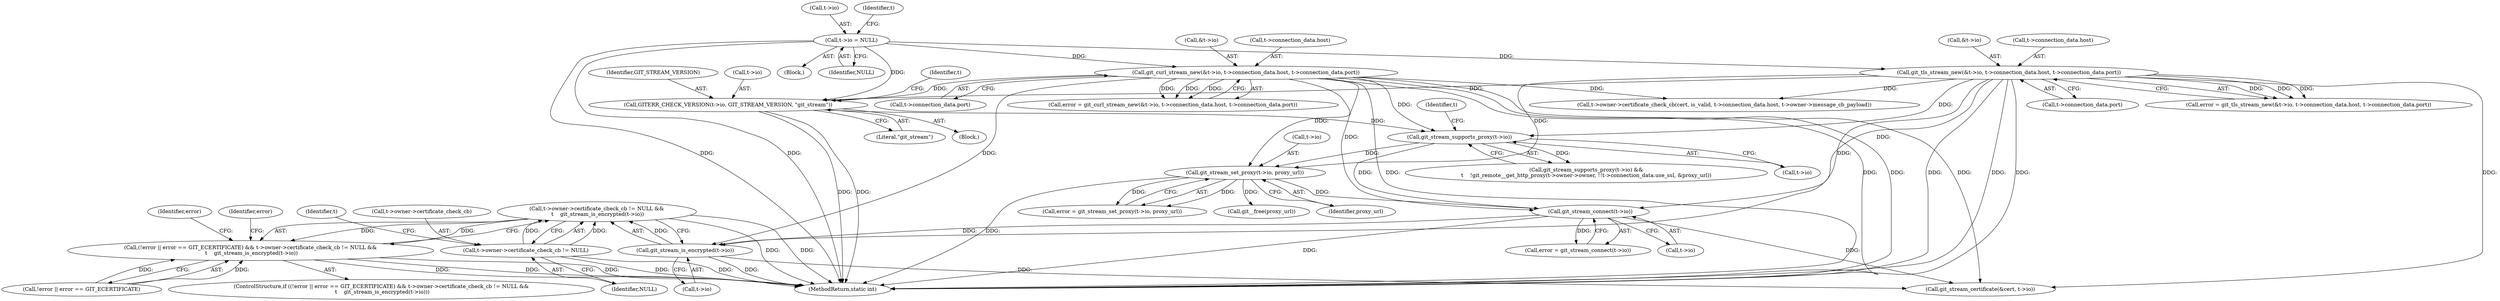 digraph "0_libgit2_b5c6a1b407b7f8b952bded2789593b68b1876211@API" {
"1000251" [label="(Call,t->owner->certificate_check_cb != NULL &&\n \t    git_stream_is_encrypted(t->io))"];
"1000252" [label="(Call,t->owner->certificate_check_cb != NULL)"];
"1000259" [label="(Call,git_stream_is_encrypted(t->io))"];
"1000239" [label="(Call,git_stream_connect(t->io))"];
"1000224" [label="(Call,git_stream_set_proxy(t->io, proxy_url))"];
"1000153" [label="(Call,git_tls_stream_new(&t->io, t->connection_data.host, t->connection_data.port))"];
"1000134" [label="(Call,t->io = NULL)"];
"1000172" [label="(Call,git_curl_stream_new(&t->io, t->connection_data.host, t->connection_data.port))"];
"1000201" [label="(Call,git_stream_supports_proxy(t->io))"];
"1000193" [label="(Call,GITERR_CHECK_VERSION(t->io, GIT_STREAM_VERSION, \"git_stream\"))"];
"1000244" [label="(Call,(!error || error == GIT_ECERTIFICATE) && t->owner->certificate_check_cb != NULL &&\n \t    git_stream_is_encrypted(t->io))"];
"1000270" [label="(Call,git_stream_certificate(&cert, t->io))"];
"1000203" [label="(Identifier,t)"];
"1000172" [label="(Call,git_curl_stream_new(&t->io, t->connection_data.host, t->connection_data.port))"];
"1000326" [label="(MethodReturn,static int)"];
"1000240" [label="(Call,t->io)"];
"1000209" [label="(Identifier,t)"];
"1000193" [label="(Call,GITERR_CHECK_VERSION(t->io, GIT_STREAM_VERSION, \"git_stream\"))"];
"1000224" [label="(Call,git_stream_set_proxy(t->io, proxy_url))"];
"1000222" [label="(Call,error = git_stream_set_proxy(t->io, proxy_url))"];
"1000287" [label="(Call,t->owner->certificate_check_cb(cert, is_valid, t->connection_data.host, t->owner->message_cb_payload))"];
"1000237" [label="(Call,error = git_stream_connect(t->io))"];
"1000170" [label="(Call,error = git_curl_stream_new(&t->io, t->connection_data.host, t->connection_data.port))"];
"1000258" [label="(Identifier,NULL)"];
"1000315" [label="(Identifier,error)"];
"1000244" [label="(Call,(!error || error == GIT_ECERTIFICATE) && t->owner->certificate_check_cb != NULL &&\n \t    git_stream_is_encrypted(t->io))"];
"1000197" [label="(Identifier,GIT_STREAM_VERSION)"];
"1000163" [label="(Call,t->connection_data.port)"];
"1000245" [label="(Call,!error || error == GIT_ECERTIFICATE)"];
"1000269" [label="(Identifier,error)"];
"1000177" [label="(Call,t->connection_data.host)"];
"1000261" [label="(Identifier,t)"];
"1000134" [label="(Call,t->io = NULL)"];
"1000243" [label="(ControlStructure,if ((!error || error == GIT_ECERTIFICATE) && t->owner->certificate_check_cb != NULL &&\n \t    git_stream_is_encrypted(t->io)))"];
"1000253" [label="(Call,t->owner->certificate_check_cb)"];
"1000194" [label="(Call,t->io)"];
"1000125" [label="(Block,)"];
"1000198" [label="(Literal,\"git_stream\")"];
"1000138" [label="(Identifier,NULL)"];
"1000252" [label="(Call,t->owner->certificate_check_cb != NULL)"];
"1000135" [label="(Call,t->io)"];
"1000229" [label="(Call,git__free(proxy_url))"];
"1000225" [label="(Call,t->io)"];
"1000259" [label="(Call,git_stream_is_encrypted(t->io))"];
"1000158" [label="(Call,t->connection_data.host)"];
"1000153" [label="(Call,git_tls_stream_new(&t->io, t->connection_data.host, t->connection_data.port))"];
"1000173" [label="(Call,&t->io)"];
"1000251" [label="(Call,t->owner->certificate_check_cb != NULL &&\n \t    git_stream_is_encrypted(t->io))"];
"1000239" [label="(Call,git_stream_connect(t->io))"];
"1000151" [label="(Call,error = git_tls_stream_new(&t->io, t->connection_data.host, t->connection_data.port))"];
"1000141" [label="(Identifier,t)"];
"1000260" [label="(Call,t->io)"];
"1000182" [label="(Call,t->connection_data.port)"];
"1000202" [label="(Call,t->io)"];
"1000201" [label="(Call,git_stream_supports_proxy(t->io))"];
"1000154" [label="(Call,&t->io)"];
"1000200" [label="(Call,git_stream_supports_proxy(t->io) &&\n\t    !git_remote__get_http_proxy(t->owner->owner, !!t->connection_data.use_ssl, &proxy_url))"];
"1000102" [label="(Block,)"];
"1000228" [label="(Identifier,proxy_url)"];
"1000251" -> "1000244"  [label="AST: "];
"1000251" -> "1000252"  [label="CFG: "];
"1000251" -> "1000259"  [label="CFG: "];
"1000252" -> "1000251"  [label="AST: "];
"1000259" -> "1000251"  [label="AST: "];
"1000244" -> "1000251"  [label="CFG: "];
"1000251" -> "1000326"  [label="DDG: "];
"1000251" -> "1000326"  [label="DDG: "];
"1000251" -> "1000244"  [label="DDG: "];
"1000251" -> "1000244"  [label="DDG: "];
"1000252" -> "1000251"  [label="DDG: "];
"1000252" -> "1000251"  [label="DDG: "];
"1000259" -> "1000251"  [label="DDG: "];
"1000252" -> "1000258"  [label="CFG: "];
"1000253" -> "1000252"  [label="AST: "];
"1000258" -> "1000252"  [label="AST: "];
"1000261" -> "1000252"  [label="CFG: "];
"1000252" -> "1000326"  [label="DDG: "];
"1000252" -> "1000326"  [label="DDG: "];
"1000259" -> "1000260"  [label="CFG: "];
"1000260" -> "1000259"  [label="AST: "];
"1000259" -> "1000326"  [label="DDG: "];
"1000239" -> "1000259"  [label="DDG: "];
"1000153" -> "1000259"  [label="DDG: "];
"1000172" -> "1000259"  [label="DDG: "];
"1000259" -> "1000270"  [label="DDG: "];
"1000239" -> "1000237"  [label="AST: "];
"1000239" -> "1000240"  [label="CFG: "];
"1000240" -> "1000239"  [label="AST: "];
"1000237" -> "1000239"  [label="CFG: "];
"1000239" -> "1000326"  [label="DDG: "];
"1000239" -> "1000237"  [label="DDG: "];
"1000224" -> "1000239"  [label="DDG: "];
"1000153" -> "1000239"  [label="DDG: "];
"1000172" -> "1000239"  [label="DDG: "];
"1000201" -> "1000239"  [label="DDG: "];
"1000239" -> "1000270"  [label="DDG: "];
"1000224" -> "1000222"  [label="AST: "];
"1000224" -> "1000228"  [label="CFG: "];
"1000225" -> "1000224"  [label="AST: "];
"1000228" -> "1000224"  [label="AST: "];
"1000222" -> "1000224"  [label="CFG: "];
"1000224" -> "1000326"  [label="DDG: "];
"1000224" -> "1000222"  [label="DDG: "];
"1000224" -> "1000222"  [label="DDG: "];
"1000153" -> "1000224"  [label="DDG: "];
"1000172" -> "1000224"  [label="DDG: "];
"1000201" -> "1000224"  [label="DDG: "];
"1000224" -> "1000229"  [label="DDG: "];
"1000153" -> "1000151"  [label="AST: "];
"1000153" -> "1000163"  [label="CFG: "];
"1000154" -> "1000153"  [label="AST: "];
"1000158" -> "1000153"  [label="AST: "];
"1000163" -> "1000153"  [label="AST: "];
"1000151" -> "1000153"  [label="CFG: "];
"1000153" -> "1000326"  [label="DDG: "];
"1000153" -> "1000326"  [label="DDG: "];
"1000153" -> "1000326"  [label="DDG: "];
"1000153" -> "1000151"  [label="DDG: "];
"1000153" -> "1000151"  [label="DDG: "];
"1000153" -> "1000151"  [label="DDG: "];
"1000134" -> "1000153"  [label="DDG: "];
"1000153" -> "1000193"  [label="DDG: "];
"1000153" -> "1000201"  [label="DDG: "];
"1000153" -> "1000270"  [label="DDG: "];
"1000153" -> "1000287"  [label="DDG: "];
"1000134" -> "1000125"  [label="AST: "];
"1000134" -> "1000138"  [label="CFG: "];
"1000135" -> "1000134"  [label="AST: "];
"1000138" -> "1000134"  [label="AST: "];
"1000141" -> "1000134"  [label="CFG: "];
"1000134" -> "1000326"  [label="DDG: "];
"1000134" -> "1000326"  [label="DDG: "];
"1000134" -> "1000172"  [label="DDG: "];
"1000134" -> "1000193"  [label="DDG: "];
"1000172" -> "1000170"  [label="AST: "];
"1000172" -> "1000182"  [label="CFG: "];
"1000173" -> "1000172"  [label="AST: "];
"1000177" -> "1000172"  [label="AST: "];
"1000182" -> "1000172"  [label="AST: "];
"1000170" -> "1000172"  [label="CFG: "];
"1000172" -> "1000326"  [label="DDG: "];
"1000172" -> "1000326"  [label="DDG: "];
"1000172" -> "1000326"  [label="DDG: "];
"1000172" -> "1000170"  [label="DDG: "];
"1000172" -> "1000170"  [label="DDG: "];
"1000172" -> "1000170"  [label="DDG: "];
"1000172" -> "1000193"  [label="DDG: "];
"1000172" -> "1000201"  [label="DDG: "];
"1000172" -> "1000270"  [label="DDG: "];
"1000172" -> "1000287"  [label="DDG: "];
"1000201" -> "1000200"  [label="AST: "];
"1000201" -> "1000202"  [label="CFG: "];
"1000202" -> "1000201"  [label="AST: "];
"1000209" -> "1000201"  [label="CFG: "];
"1000200" -> "1000201"  [label="CFG: "];
"1000201" -> "1000200"  [label="DDG: "];
"1000193" -> "1000201"  [label="DDG: "];
"1000193" -> "1000102"  [label="AST: "];
"1000193" -> "1000198"  [label="CFG: "];
"1000194" -> "1000193"  [label="AST: "];
"1000197" -> "1000193"  [label="AST: "];
"1000198" -> "1000193"  [label="AST: "];
"1000203" -> "1000193"  [label="CFG: "];
"1000193" -> "1000326"  [label="DDG: "];
"1000193" -> "1000326"  [label="DDG: "];
"1000244" -> "1000243"  [label="AST: "];
"1000244" -> "1000245"  [label="CFG: "];
"1000245" -> "1000244"  [label="AST: "];
"1000269" -> "1000244"  [label="CFG: "];
"1000315" -> "1000244"  [label="CFG: "];
"1000244" -> "1000326"  [label="DDG: "];
"1000244" -> "1000326"  [label="DDG: "];
"1000244" -> "1000326"  [label="DDG: "];
"1000245" -> "1000244"  [label="DDG: "];
"1000245" -> "1000244"  [label="DDG: "];
}
